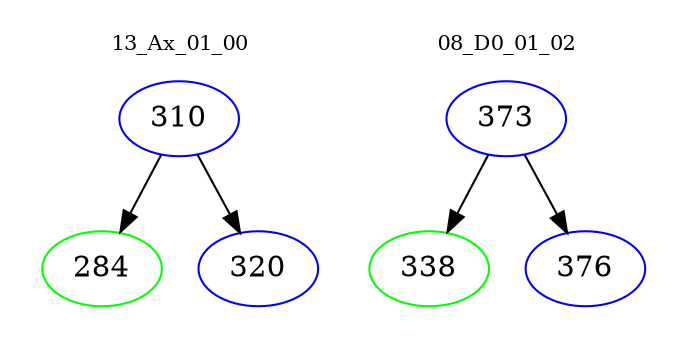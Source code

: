 digraph{
subgraph cluster_0 {
color = white
label = "13_Ax_01_00";
fontsize=10;
T0_310 [label="310", color="blue"]
T0_310 -> T0_284 [color="black"]
T0_284 [label="284", color="green"]
T0_310 -> T0_320 [color="black"]
T0_320 [label="320", color="blue"]
}
subgraph cluster_1 {
color = white
label = "08_D0_01_02";
fontsize=10;
T1_373 [label="373", color="blue"]
T1_373 -> T1_338 [color="black"]
T1_338 [label="338", color="green"]
T1_373 -> T1_376 [color="black"]
T1_376 [label="376", color="blue"]
}
}
